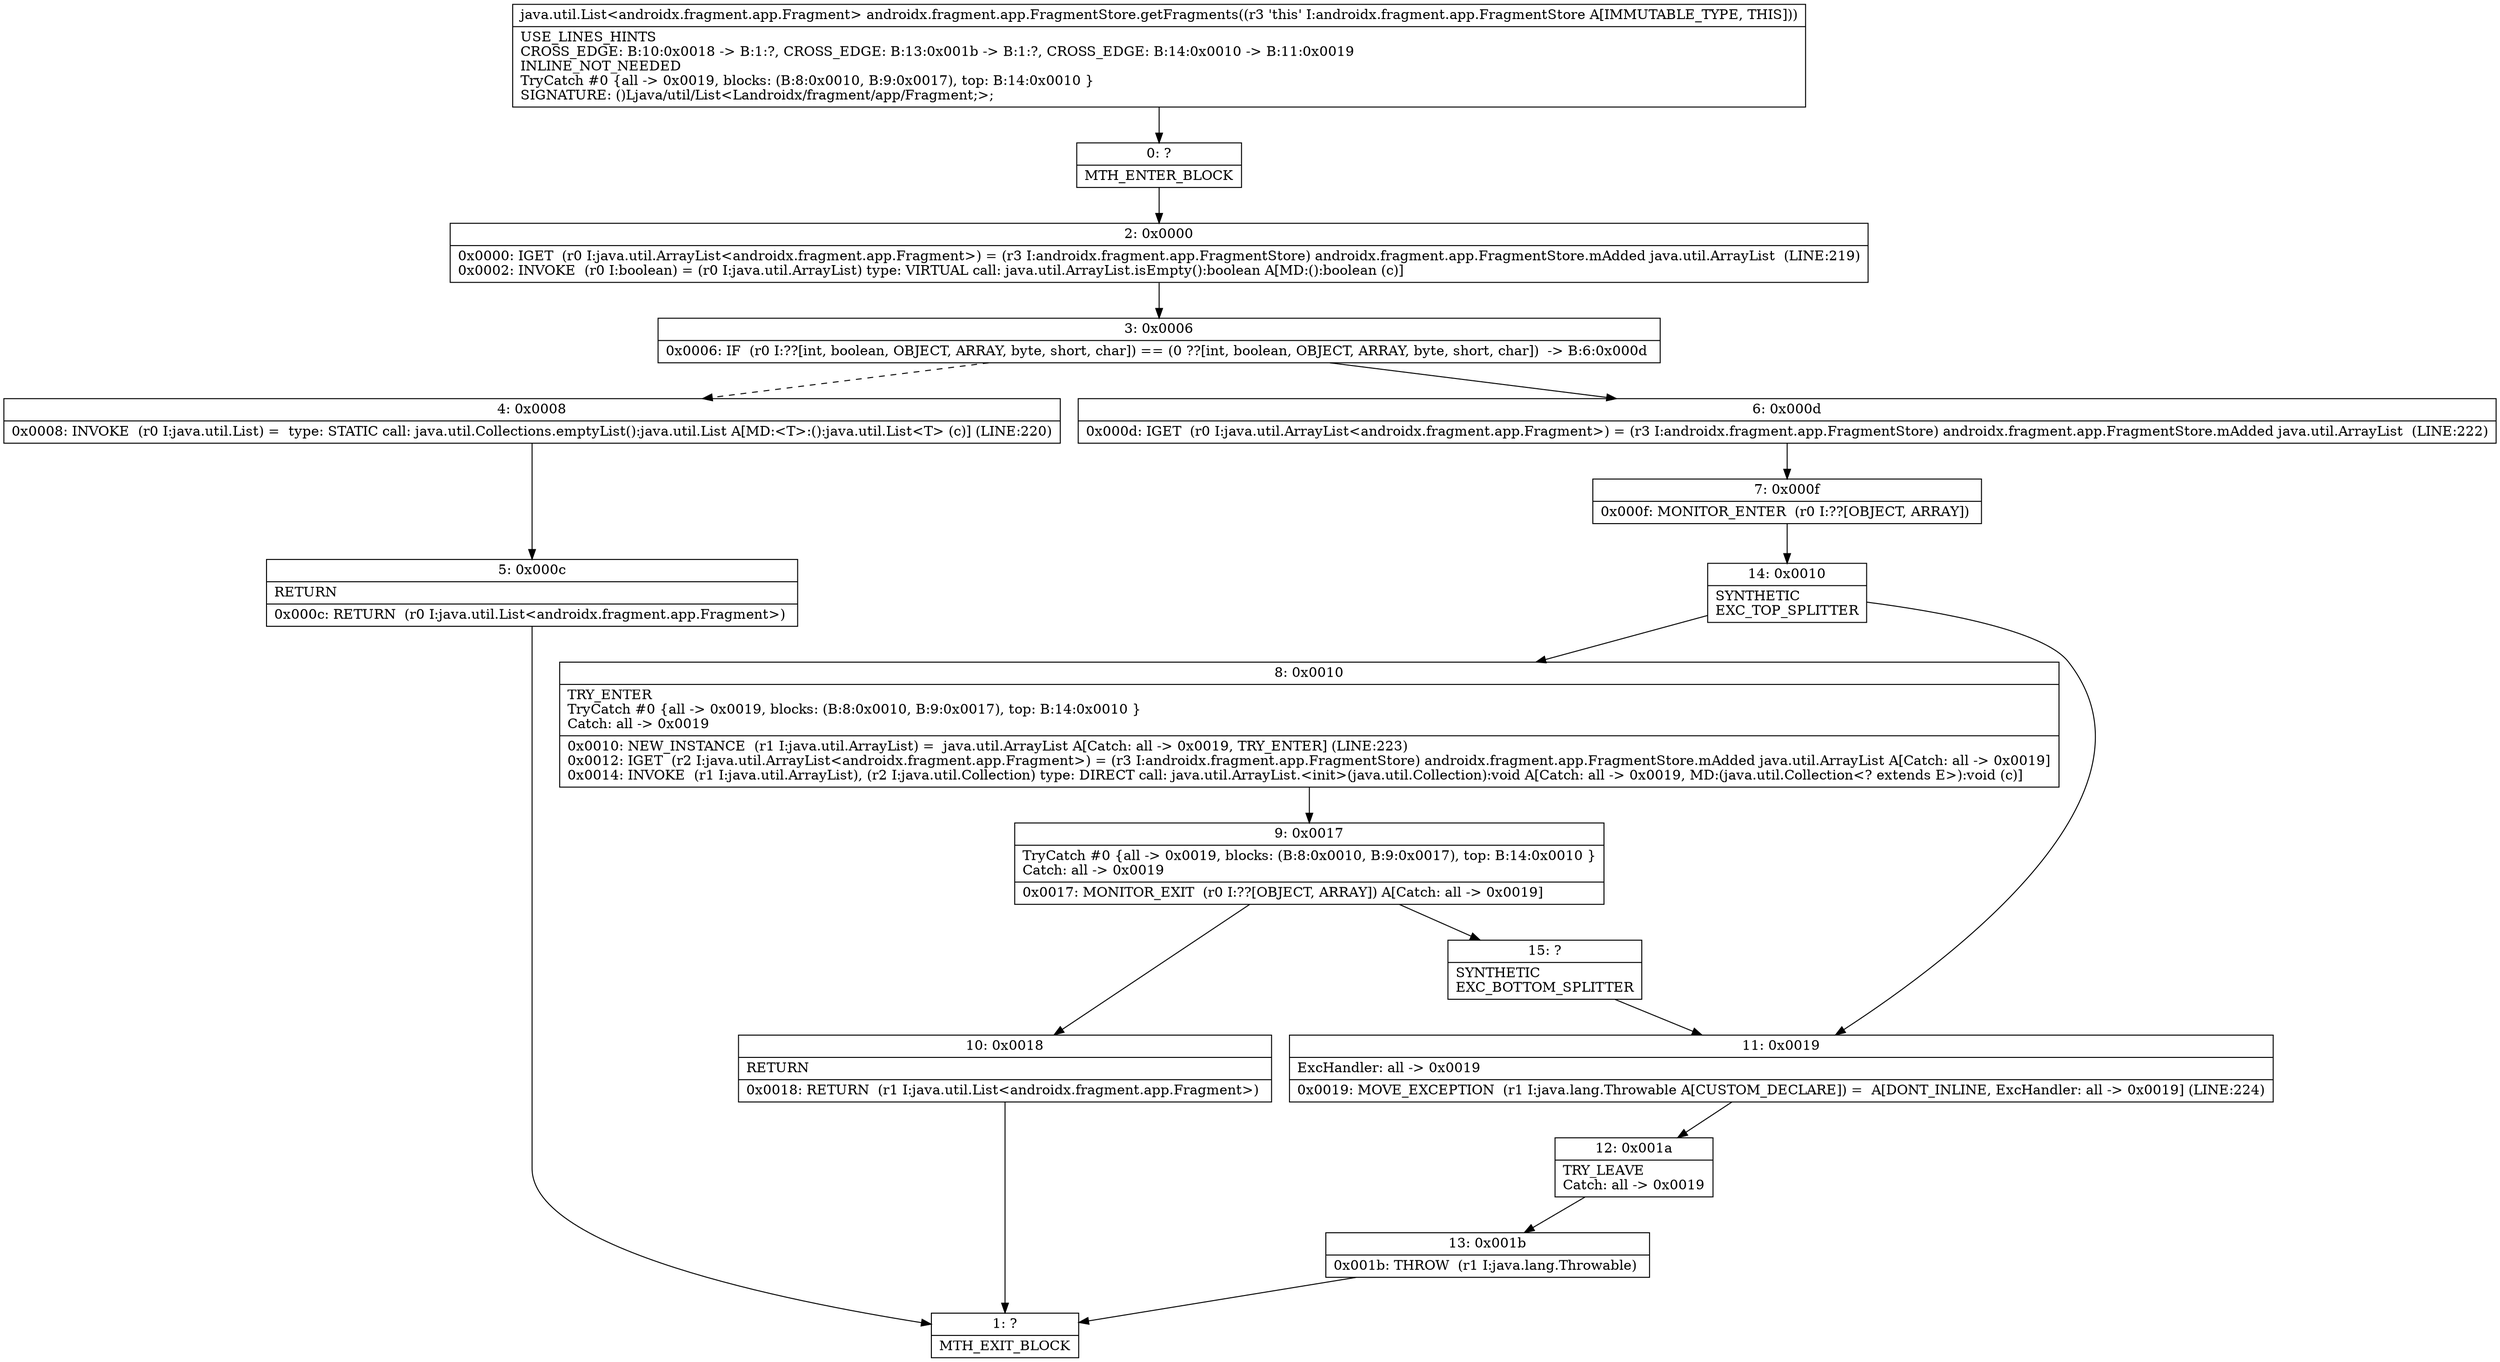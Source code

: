 digraph "CFG forandroidx.fragment.app.FragmentStore.getFragments()Ljava\/util\/List;" {
Node_0 [shape=record,label="{0\:\ ?|MTH_ENTER_BLOCK\l}"];
Node_2 [shape=record,label="{2\:\ 0x0000|0x0000: IGET  (r0 I:java.util.ArrayList\<androidx.fragment.app.Fragment\>) = (r3 I:androidx.fragment.app.FragmentStore) androidx.fragment.app.FragmentStore.mAdded java.util.ArrayList  (LINE:219)\l0x0002: INVOKE  (r0 I:boolean) = (r0 I:java.util.ArrayList) type: VIRTUAL call: java.util.ArrayList.isEmpty():boolean A[MD:():boolean (c)]\l}"];
Node_3 [shape=record,label="{3\:\ 0x0006|0x0006: IF  (r0 I:??[int, boolean, OBJECT, ARRAY, byte, short, char]) == (0 ??[int, boolean, OBJECT, ARRAY, byte, short, char])  \-\> B:6:0x000d \l}"];
Node_4 [shape=record,label="{4\:\ 0x0008|0x0008: INVOKE  (r0 I:java.util.List) =  type: STATIC call: java.util.Collections.emptyList():java.util.List A[MD:\<T\>:():java.util.List\<T\> (c)] (LINE:220)\l}"];
Node_5 [shape=record,label="{5\:\ 0x000c|RETURN\l|0x000c: RETURN  (r0 I:java.util.List\<androidx.fragment.app.Fragment\>) \l}"];
Node_1 [shape=record,label="{1\:\ ?|MTH_EXIT_BLOCK\l}"];
Node_6 [shape=record,label="{6\:\ 0x000d|0x000d: IGET  (r0 I:java.util.ArrayList\<androidx.fragment.app.Fragment\>) = (r3 I:androidx.fragment.app.FragmentStore) androidx.fragment.app.FragmentStore.mAdded java.util.ArrayList  (LINE:222)\l}"];
Node_7 [shape=record,label="{7\:\ 0x000f|0x000f: MONITOR_ENTER  (r0 I:??[OBJECT, ARRAY]) \l}"];
Node_14 [shape=record,label="{14\:\ 0x0010|SYNTHETIC\lEXC_TOP_SPLITTER\l}"];
Node_8 [shape=record,label="{8\:\ 0x0010|TRY_ENTER\lTryCatch #0 \{all \-\> 0x0019, blocks: (B:8:0x0010, B:9:0x0017), top: B:14:0x0010 \}\lCatch: all \-\> 0x0019\l|0x0010: NEW_INSTANCE  (r1 I:java.util.ArrayList) =  java.util.ArrayList A[Catch: all \-\> 0x0019, TRY_ENTER] (LINE:223)\l0x0012: IGET  (r2 I:java.util.ArrayList\<androidx.fragment.app.Fragment\>) = (r3 I:androidx.fragment.app.FragmentStore) androidx.fragment.app.FragmentStore.mAdded java.util.ArrayList A[Catch: all \-\> 0x0019]\l0x0014: INVOKE  (r1 I:java.util.ArrayList), (r2 I:java.util.Collection) type: DIRECT call: java.util.ArrayList.\<init\>(java.util.Collection):void A[Catch: all \-\> 0x0019, MD:(java.util.Collection\<? extends E\>):void (c)]\l}"];
Node_9 [shape=record,label="{9\:\ 0x0017|TryCatch #0 \{all \-\> 0x0019, blocks: (B:8:0x0010, B:9:0x0017), top: B:14:0x0010 \}\lCatch: all \-\> 0x0019\l|0x0017: MONITOR_EXIT  (r0 I:??[OBJECT, ARRAY]) A[Catch: all \-\> 0x0019]\l}"];
Node_10 [shape=record,label="{10\:\ 0x0018|RETURN\l|0x0018: RETURN  (r1 I:java.util.List\<androidx.fragment.app.Fragment\>) \l}"];
Node_15 [shape=record,label="{15\:\ ?|SYNTHETIC\lEXC_BOTTOM_SPLITTER\l}"];
Node_11 [shape=record,label="{11\:\ 0x0019|ExcHandler: all \-\> 0x0019\l|0x0019: MOVE_EXCEPTION  (r1 I:java.lang.Throwable A[CUSTOM_DECLARE]) =  A[DONT_INLINE, ExcHandler: all \-\> 0x0019] (LINE:224)\l}"];
Node_12 [shape=record,label="{12\:\ 0x001a|TRY_LEAVE\lCatch: all \-\> 0x0019\l}"];
Node_13 [shape=record,label="{13\:\ 0x001b|0x001b: THROW  (r1 I:java.lang.Throwable) \l}"];
MethodNode[shape=record,label="{java.util.List\<androidx.fragment.app.Fragment\> androidx.fragment.app.FragmentStore.getFragments((r3 'this' I:androidx.fragment.app.FragmentStore A[IMMUTABLE_TYPE, THIS]))  | USE_LINES_HINTS\lCROSS_EDGE: B:10:0x0018 \-\> B:1:?, CROSS_EDGE: B:13:0x001b \-\> B:1:?, CROSS_EDGE: B:14:0x0010 \-\> B:11:0x0019\lINLINE_NOT_NEEDED\lTryCatch #0 \{all \-\> 0x0019, blocks: (B:8:0x0010, B:9:0x0017), top: B:14:0x0010 \}\lSIGNATURE: ()Ljava\/util\/List\<Landroidx\/fragment\/app\/Fragment;\>;\l}"];
MethodNode -> Node_0;Node_0 -> Node_2;
Node_2 -> Node_3;
Node_3 -> Node_4[style=dashed];
Node_3 -> Node_6;
Node_4 -> Node_5;
Node_5 -> Node_1;
Node_6 -> Node_7;
Node_7 -> Node_14;
Node_14 -> Node_8;
Node_14 -> Node_11;
Node_8 -> Node_9;
Node_9 -> Node_10;
Node_9 -> Node_15;
Node_10 -> Node_1;
Node_15 -> Node_11;
Node_11 -> Node_12;
Node_12 -> Node_13;
Node_13 -> Node_1;
}


